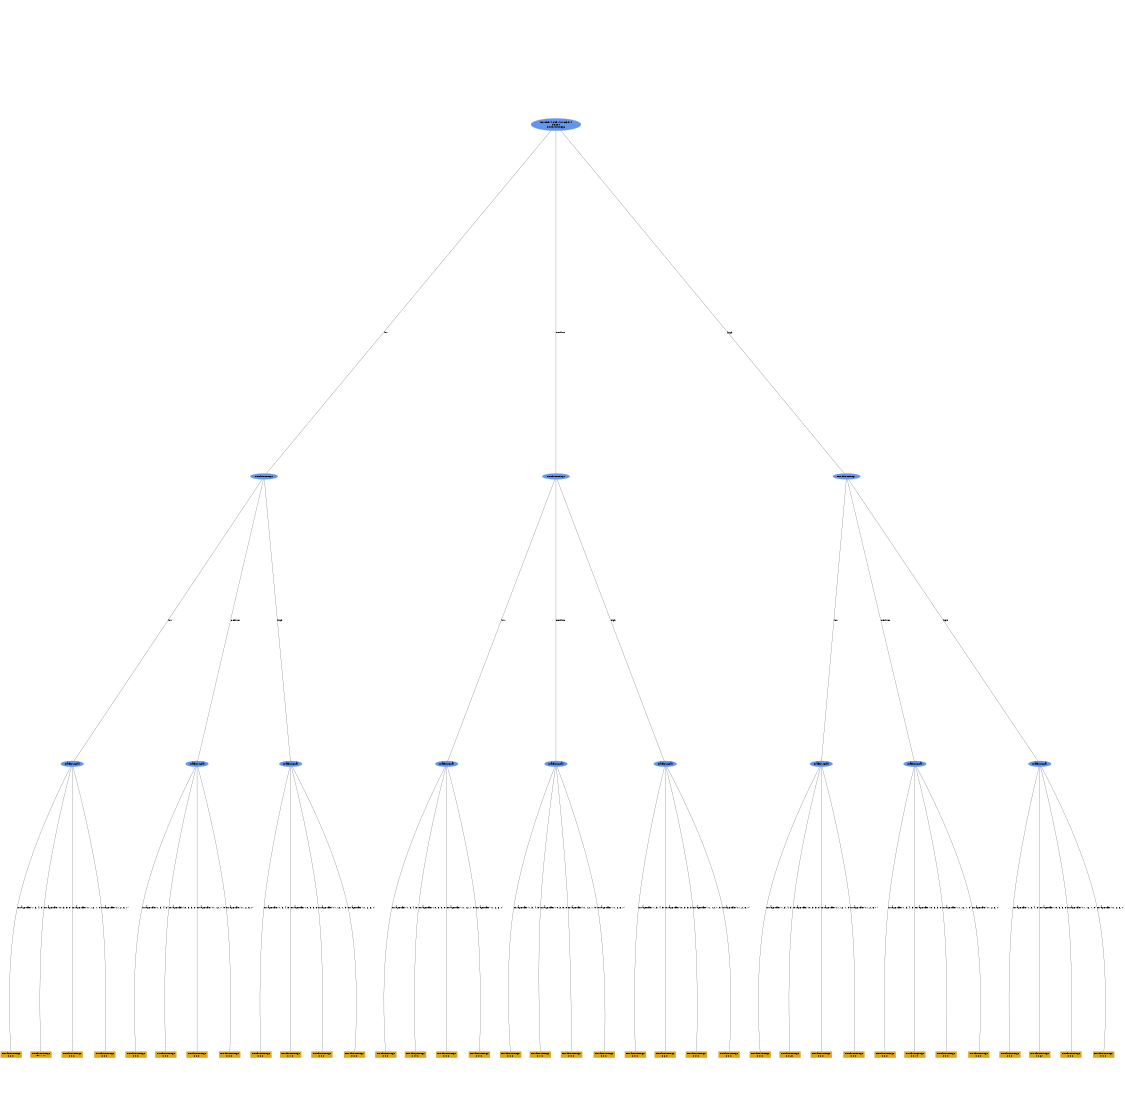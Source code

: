digraph "DD" {
size = "7.5,10"
ratio=1.0;
center = true;
edge [dir = none];
{ rank = same; node [shape=ellipse, style=filled, color=cornflowerblue];"17134" [label="score=974.2951421603914\nN=250\nNorth_out_seg2"];}
{ rank = same; node [shape=ellipse, style=filled, color=cornflowerblue];"17147" [label="North_out_seg1"];}
{ rank = same; node [shape=ellipse, style=filled, color=cornflowerblue];"17160" [label="North_out_seg1"];}
{ rank = same; node [shape=ellipse, style=filled, color=cornflowerblue];"17173" [label="North_out_seg1"];}
{ rank = same; node [shape=ellipse, style=filled, color=cornflowerblue];"17182" [label="TrafficSignal"];}
{ rank = same; node [shape=ellipse, style=filled, color=cornflowerblue];"17192" [label="TrafficSignal"];}
{ rank = same; node [shape=ellipse, style=filled, color=cornflowerblue];"17202" [label="TrafficSignal"];}
{ rank = same; node [shape=ellipse, style=filled, color=cornflowerblue];"17212" [label="TrafficSignal"];}
{ rank = same; node [shape=ellipse, style=filled, color=cornflowerblue];"17222" [label="TrafficSignal"];}
{ rank = same; node [shape=ellipse, style=filled, color=cornflowerblue];"17232" [label="TrafficSignal"];}
{ rank = same; node [shape=ellipse, style=filled, color=cornflowerblue];"17242" [label="TrafficSignal"];}
{ rank = same; node [shape=ellipse, style=filled, color=cornflowerblue];"17252" [label="TrafficSignal"];}
{ rank = same; node [shape=ellipse, style=filled, color=cornflowerblue];"17262" [label="TrafficSignal"];}
{ rank = same; node [shape=box, style=filled, color=goldenrod];"17183" [label="North_out_seg2\n0 0 0 "];}
{ rank = same; node [shape=box, style=filled, color=goldenrod];"17184" [label="North_out_seg2\n158 1 10 "];}
{ rank = same; node [shape=box, style=filled, color=goldenrod];"17185" [label="North_out_seg2\n0 0 0 "];}
{ rank = same; node [shape=box, style=filled, color=goldenrod];"17186" [label="North_out_seg2\n0 0 0 "];}
{ rank = same; node [shape=box, style=filled, color=goldenrod];"17193" [label="North_out_seg2\n0 0 0 "];}
{ rank = same; node [shape=box, style=filled, color=goldenrod];"17194" [label="North_out_seg2\n0 0 0 "];}
{ rank = same; node [shape=box, style=filled, color=goldenrod];"17195" [label="North_out_seg2\n0 0 0 "];}
{ rank = same; node [shape=box, style=filled, color=goldenrod];"17196" [label="North_out_seg2\n0 0 0 "];}
{ rank = same; node [shape=box, style=filled, color=goldenrod];"17203" [label="North_out_seg2\n0 0 0 "];}
{ rank = same; node [shape=box, style=filled, color=goldenrod];"17204" [label="North_out_seg2\n0 1 0 "];}
{ rank = same; node [shape=box, style=filled, color=goldenrod];"17205" [label="North_out_seg2\n0 0 0 "];}
{ rank = same; node [shape=box, style=filled, color=goldenrod];"17206" [label="North_out_seg2\n0 0 0 "];}
{ rank = same; node [shape=box, style=filled, color=goldenrod];"17213" [label="North_out_seg2\n0 0 0 "];}
{ rank = same; node [shape=box, style=filled, color=goldenrod];"17214" [label="North_out_seg2\n0 14 0 "];}
{ rank = same; node [shape=box, style=filled, color=goldenrod];"17215" [label="North_out_seg2\n0 0 0 "];}
{ rank = same; node [shape=box, style=filled, color=goldenrod];"17216" [label="North_out_seg2\n0 0 0 "];}
{ rank = same; node [shape=box, style=filled, color=goldenrod];"17223" [label="North_out_seg2\n0 0 0 "];}
{ rank = same; node [shape=box, style=filled, color=goldenrod];"17224" [label="North_out_seg2\n0 1 0 "];}
{ rank = same; node [shape=box, style=filled, color=goldenrod];"17225" [label="North_out_seg2\n0 0 0 "];}
{ rank = same; node [shape=box, style=filled, color=goldenrod];"17226" [label="North_out_seg2\n0 0 0 "];}
{ rank = same; node [shape=box, style=filled, color=goldenrod];"17233" [label="North_out_seg2\n0 0 0 "];}
{ rank = same; node [shape=box, style=filled, color=goldenrod];"17234" [label="North_out_seg2\n0 2 0 "];}
{ rank = same; node [shape=box, style=filled, color=goldenrod];"17235" [label="North_out_seg2\n0 0 0 "];}
{ rank = same; node [shape=box, style=filled, color=goldenrod];"17236" [label="North_out_seg2\n0 0 0 "];}
{ rank = same; node [shape=box, style=filled, color=goldenrod];"17243" [label="North_out_seg2\n0 0 0 "];}
{ rank = same; node [shape=box, style=filled, color=goldenrod];"17244" [label="North_out_seg2\n0 0 21 "];}
{ rank = same; node [shape=box, style=filled, color=goldenrod];"17245" [label="North_out_seg2\n0 0 0 "];}
{ rank = same; node [shape=box, style=filled, color=goldenrod];"17246" [label="North_out_seg2\n0 0 0 "];}
{ rank = same; node [shape=box, style=filled, color=goldenrod];"17253" [label="North_out_seg2\n0 0 0 "];}
{ rank = same; node [shape=box, style=filled, color=goldenrod];"17254" [label="North_out_seg2\n0 0 14 "];}
{ rank = same; node [shape=box, style=filled, color=goldenrod];"17255" [label="North_out_seg2\n0 0 0 "];}
{ rank = same; node [shape=box, style=filled, color=goldenrod];"17256" [label="North_out_seg2\n0 0 0 "];}
{ rank = same; node [shape=box, style=filled, color=goldenrod];"17263" [label="North_out_seg2\n0 0 0 "];}
{ rank = same; node [shape=box, style=filled, color=goldenrod];"17264" [label="North_out_seg2\n1 0 27 "];}
{ rank = same; node [shape=box, style=filled, color=goldenrod];"17265" [label="North_out_seg2\n0 0 0 "];}
{ rank = same; node [shape=box, style=filled, color=goldenrod];"17266" [label="North_out_seg2\n0 0 0 "];}
"17134" -> "17147" [label = "low"];
"17134" -> "17160" [label = "medium"];
"17134" -> "17173" [label = "high"];
"17147" -> "17182" [label = "low"];
"17147" -> "17192" [label = "medium"];
"17147" -> "17202" [label = "high"];
"17160" -> "17212" [label = "low"];
"17160" -> "17222" [label = "medium"];
"17160" -> "17232" [label = "high"];
"17173" -> "17242" [label = "low"];
"17173" -> "17252" [label = "medium"];
"17173" -> "17262" [label = "high"];
"17182" -> "17183" [label = "ArrayBuffer(1, 3, 4, 5)"];
"17182" -> "17184" [label = "ArrayBuffer(10, 3, 5, 8)"];
"17182" -> "17185" [label = "ArrayBuffer(11, 12, 7, 9)"];
"17182" -> "17186" [label = "ArrayBuffer(11, 2, 6, 7)"];
"17192" -> "17193" [label = "ArrayBuffer(1, 3, 4, 5)"];
"17192" -> "17194" [label = "ArrayBuffer(10, 3, 5, 8)"];
"17192" -> "17195" [label = "ArrayBuffer(11, 12, 7, 9)"];
"17192" -> "17196" [label = "ArrayBuffer(11, 2, 6, 7)"];
"17202" -> "17203" [label = "ArrayBuffer(1, 3, 4, 5)"];
"17202" -> "17204" [label = "ArrayBuffer(10, 3, 5, 8)"];
"17202" -> "17205" [label = "ArrayBuffer(11, 12, 7, 9)"];
"17202" -> "17206" [label = "ArrayBuffer(11, 2, 6, 7)"];
"17212" -> "17213" [label = "ArrayBuffer(1, 3, 4, 5)"];
"17212" -> "17214" [label = "ArrayBuffer(10, 3, 5, 8)"];
"17212" -> "17215" [label = "ArrayBuffer(11, 12, 7, 9)"];
"17212" -> "17216" [label = "ArrayBuffer(11, 2, 6, 7)"];
"17222" -> "17223" [label = "ArrayBuffer(1, 3, 4, 5)"];
"17222" -> "17224" [label = "ArrayBuffer(10, 3, 5, 8)"];
"17222" -> "17225" [label = "ArrayBuffer(11, 12, 7, 9)"];
"17222" -> "17226" [label = "ArrayBuffer(11, 2, 6, 7)"];
"17232" -> "17233" [label = "ArrayBuffer(1, 3, 4, 5)"];
"17232" -> "17234" [label = "ArrayBuffer(10, 3, 5, 8)"];
"17232" -> "17235" [label = "ArrayBuffer(11, 12, 7, 9)"];
"17232" -> "17236" [label = "ArrayBuffer(11, 2, 6, 7)"];
"17242" -> "17243" [label = "ArrayBuffer(1, 3, 4, 5)"];
"17242" -> "17244" [label = "ArrayBuffer(10, 3, 5, 8)"];
"17242" -> "17245" [label = "ArrayBuffer(11, 12, 7, 9)"];
"17242" -> "17246" [label = "ArrayBuffer(11, 2, 6, 7)"];
"17252" -> "17253" [label = "ArrayBuffer(1, 3, 4, 5)"];
"17252" -> "17254" [label = "ArrayBuffer(10, 3, 5, 8)"];
"17252" -> "17255" [label = "ArrayBuffer(11, 12, 7, 9)"];
"17252" -> "17256" [label = "ArrayBuffer(11, 2, 6, 7)"];
"17262" -> "17263" [label = "ArrayBuffer(1, 3, 4, 5)"];
"17262" -> "17264" [label = "ArrayBuffer(10, 3, 5, 8)"];
"17262" -> "17265" [label = "ArrayBuffer(11, 12, 7, 9)"];
"17262" -> "17266" [label = "ArrayBuffer(11, 2, 6, 7)"];

}